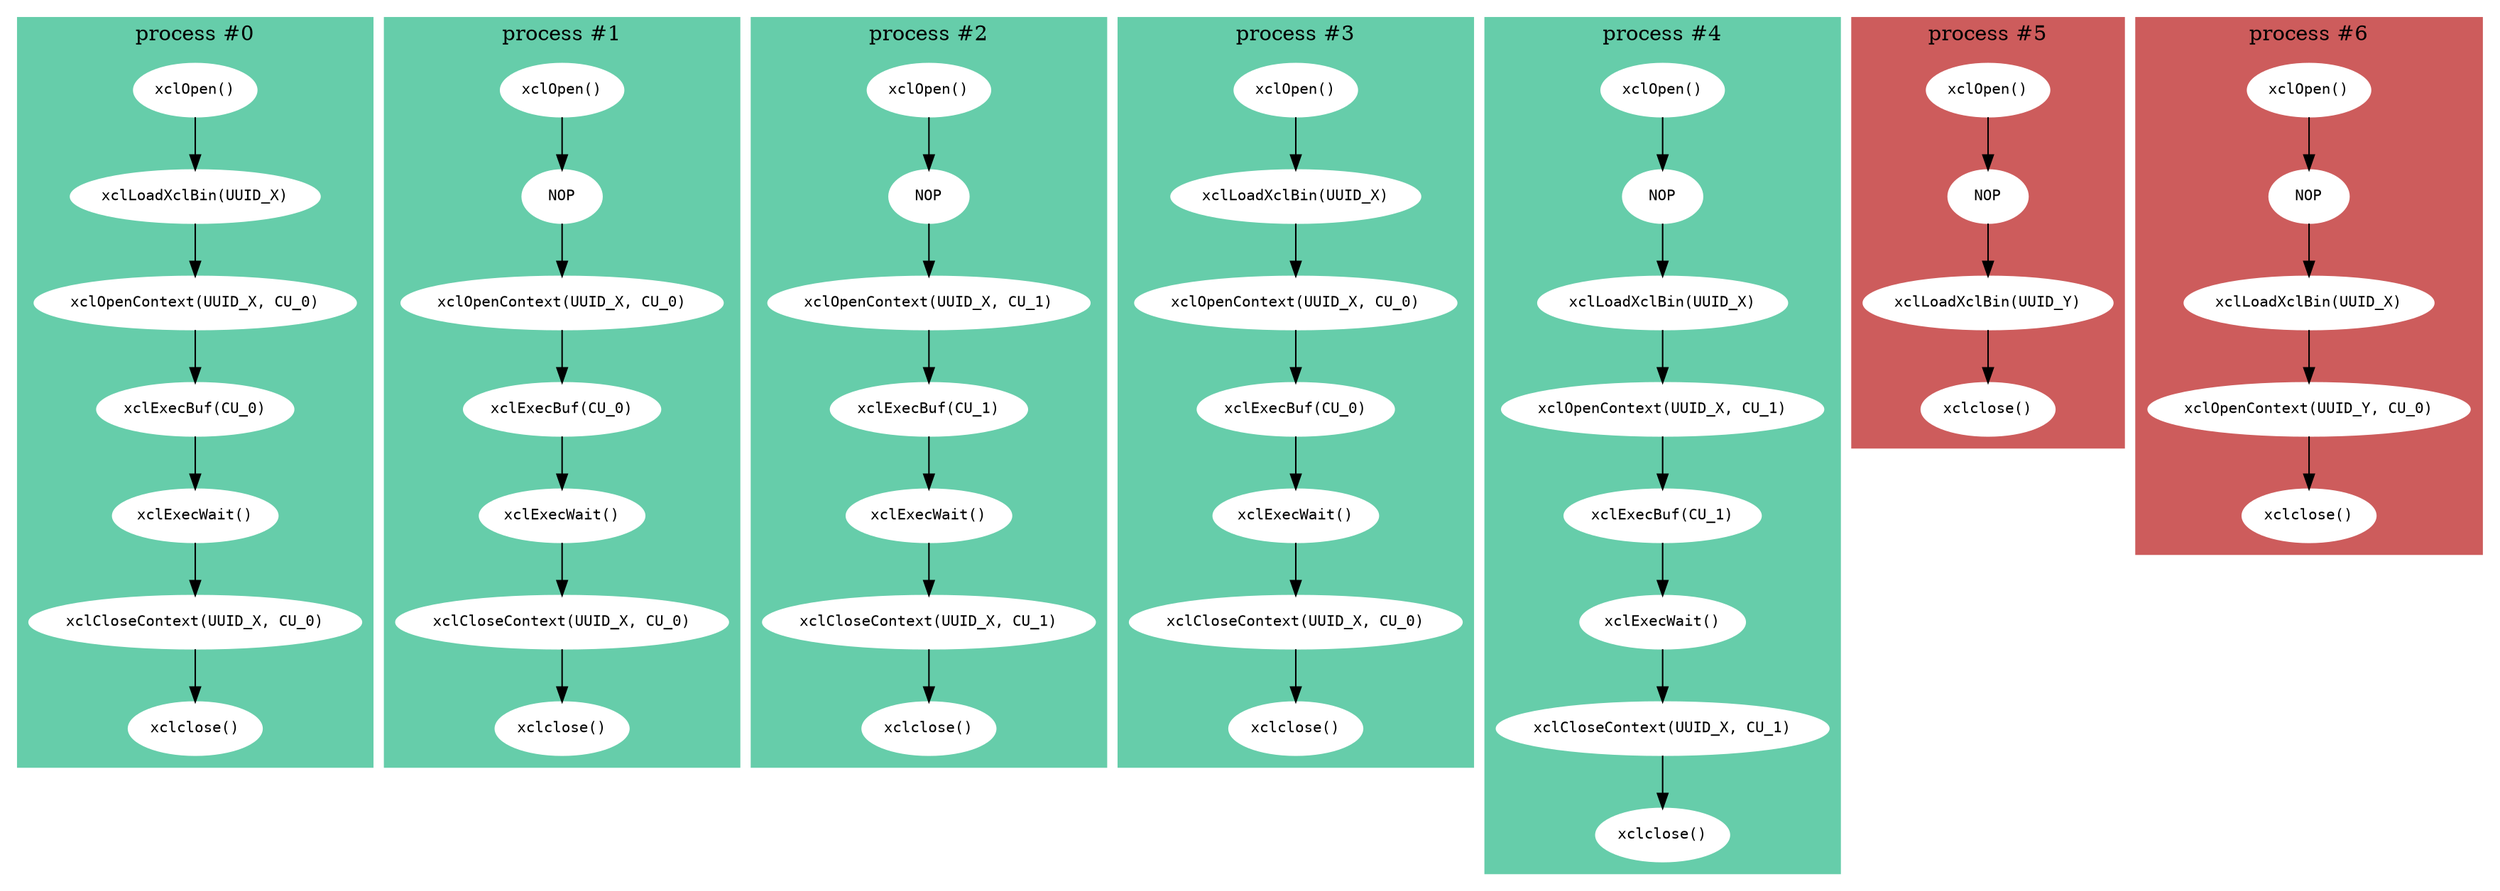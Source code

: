 digraph G {
	node [fontname = "Courier", fontsize = 10];

	subgraph cluster_0 {
		style=filled;
		color=aquamarine3;
		node [style=filled,color=white];
		a0 [label = "xclOpen()"]
		a1 [label = "xclLoadXclBin(UUID_X)"]
		a2 [label = "xclOpenContext(UUID_X, CU_0)"]
		a3 [label = "xclExecBuf(CU_0)"]
		a4 [label = "xclExecWait()"]
		a5 [label = "xclCloseContext(UUID_X, CU_0)"]
		a6 [label = "xclclose()"]
		a0 -> a1 -> a2 -> a3 -> a4 -> a5 -> a6;
		label = "process #0";
	}

	subgraph cluster_1 {
		style=filled;
		color=aquamarine3;
		node [style=filled,color=white];
		b0 [label = "xclOpen()"]
		b2 [label = "xclOpenContext(UUID_X, CU_0)"]
		b3 [label = "xclExecBuf(CU_0)"]
		b4 [label = "xclExecWait()"]
		b5 [label = "xclCloseContext(UUID_X, CU_0)"]
		b6 [label = "xclclose()"]
		b7 [label = "NOP"]
		b0 -> b7 -> b2 -> b3 -> b4 -> b5 -> b6;
		label = "process #1";
	}

	subgraph cluster_2 {
		style=filled;
		color=aquamarine3;
		node [style=filled,color=white];
		c0 [label = "xclOpen()"]
		c2 [label = "xclOpenContext(UUID_X, CU_1)"]
		c3 [label = "xclExecBuf(CU_1)"]
		c4 [label = "xclExecWait()"]
		c5 [label = "xclCloseContext(UUID_X, CU_1)"]
		c6 [label = "xclclose()"]
		c7 [label = "NOP"]
		c0 -> c7 -> c2 -> c3 -> c4 -> c5 -> c6;
		label = "process #2";

	}

	subgraph cluster_3 {
		style=filled;
		color=aquamarine3;
		node [style=filled,color=white];
		d0 [label = "xclOpen()"]
		d1 [label = "xclLoadXclBin(UUID_X)"]
		d2 [label = "xclOpenContext(UUID_X, CU_0)"]
		d3 [label = "xclExecBuf(CU_0)"]
		d4 [label = "xclExecWait()"]
		d5 [label = "xclCloseContext(UUID_X, CU_0)"]
		d6 [label = "xclclose()"]
		d0 -> d1 -> d2 -> d3 -> d4 -> d5 -> d6;
		label = "process #3";
	}
	subgraph cluster_4 {
		style=filled;
		color=aquamarine3;
		node [style=filled,color=white];
		e0 [label = "xclOpen()"]
		e1 [label = "xclLoadXclBin(UUID_X)"]
		e2 [label = "xclOpenContext(UUID_X, CU_1)"]
		e3 [label = "xclExecBuf(CU_1)"]
		e4 [label = "xclExecWait()"]
		e5 [label = "xclCloseContext(UUID_X, CU_1)"]
		e6 [label = "xclclose()"]
		e7 [label = "NOP"]
		e0 -> e7 -> e1-> e2 -> e3 -> e4 -> e5 -> e6;
		label = "process #4";
	}
	subgraph cluster_5 {
		style=filled;
		color=indianred;
		node [style=filled,color=white];
		f0 [label = "xclOpen()"]
		f1 [label = "xclLoadXclBin(UUID_Y)"]
		f7 [label = "NOP"]
		f3 [label = "xclclose()"]
		f0 -> f7 -> f1 -> f3;
		label = "process #5";
	}
	subgraph cluster_6 {
		style=filled;
		color=indianred;
		node [style=filled,color=white];
		g0 [label = "xclOpen()"]
		g1 [label = "xclLoadXclBin(UUID_X)"]
		g2 [label = "xclOpenContext(UUID_Y, CU_0)"]
		g7 [label = "NOP"]
		g3 [label = "xclclose()"]
		g0 -> g7 ->g1 -> g2 -> g3;
		label = "process #6";
	}
}
